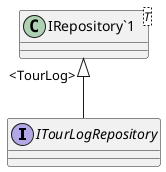@startuml
interface ITourLogRepository {
}
class "IRepository`1"<T> {
}
"IRepository`1" "<TourLog>" <|-- ITourLogRepository
@enduml

